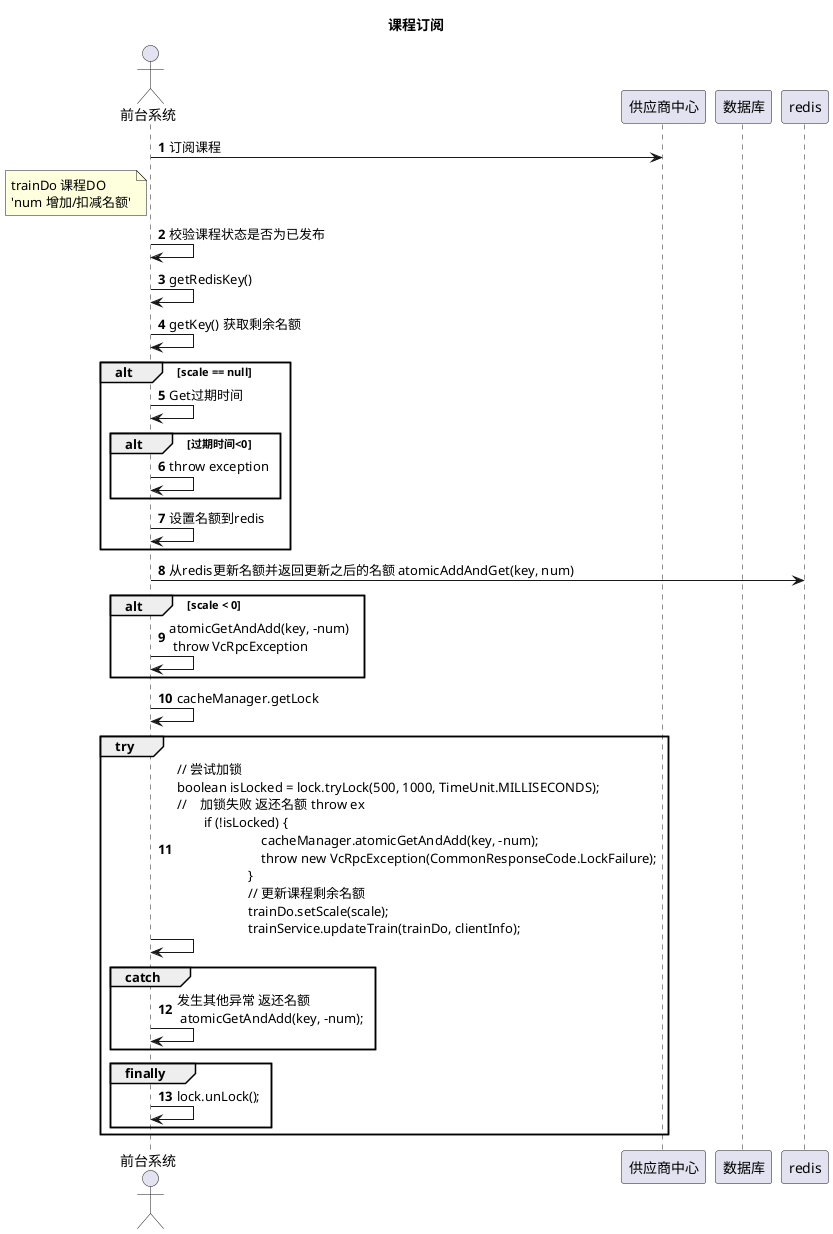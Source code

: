 @startuml
title 课程订阅

autonumber
actor "前台系统" as cpm
participant "供应商中心" as vc
participant "数据库" as db
participant "redis" as redis

cpm -> vc: 订阅课程
note left of cpm:trainDo 课程DO \n'num 增加/扣减名额'
cpm -> cpm: 校验课程状态是否为已发布
cpm -> cpm: getRedisKey()
cpm -> cpm: getKey() 获取剩余名额
alt scale == null
cpm -> cpm:  Get过期时间
alt 过期时间<0
cpm -> cpm: throw exception
end
cpm -> cpm:  设置名额到redis
end
cpm -> redis: 从redis更新名额并返回更新之后的名额 atomicAddAndGet(key, num)
alt scale < 0
cpm -> cpm: atomicGetAndAdd(key, -num) \n throw VcRpcException
end
cpm -> cpm:  cacheManager.getLock

group try
cpm->cpm:// 尝试加锁\nboolean isLocked = lock.tryLock(500, 1000, TimeUnit.MILLISECONDS);\n//    加锁失败 返还名额 throw ex\n        if (!isLocked) {\n                         cacheManager.atomicGetAndAdd(key, -num);\n                         throw new VcRpcException(CommonResponseCode.LockFailure);\n                     }        \n                     // 更新课程剩余名额\n                     trainDo.setScale(scale);\n                     trainService.updateTrain(trainDo, clientInfo);

group catch
cpm -> cpm: 发生其他异常 返还名额 \n atomicGetAndAdd(key, -num);

end

group finally
cpm -> cpm: lock.unLock();
end
end

@enduml